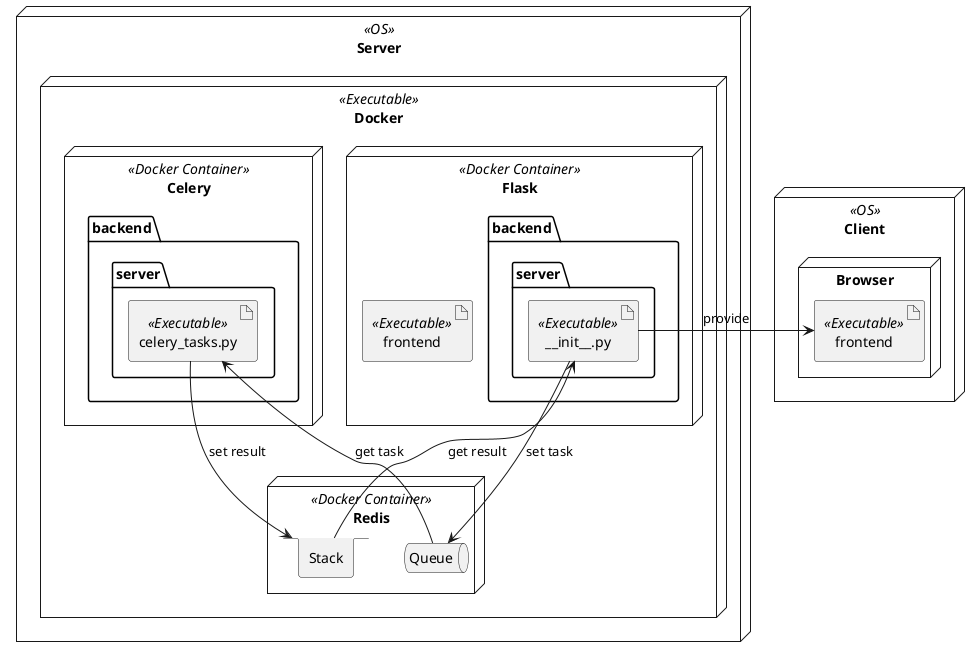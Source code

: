 @startuml Infrastruktur
node "Server" <<OS>> as HostServer {
    node "Docker" <<Executable>> {
        node "Flask" <<Docker Container>> {
            package backend {
                package server {
                    artifact "~__init__.py" <<Executable>> as flaskapp
                }
            } 
            artifact "frontend" <<Executable>> as frontend
        }
        node "Celery" <<Docker Container>> {
            package backend as back2 {
                package server as serv2 {
                    artifact "celery_tasks.py" <<Executable>> as celery
                }
            }
        }
        node "Redis" <<Docker Container>> {
            queue Queue
            stack Stack
        }

        flaskapp --> Queue : set task
        Stack --> flaskapp : get result
        Queue --> celery : get task
        celery --> Stack : set result
    }
}

node "Client" <<OS>> as Client {
    node "Browser" {
        artifact "frontend" <<Executable>> as clientFrontend
    }
}

flaskapp -right--> clientFrontend : provide

@enduml
